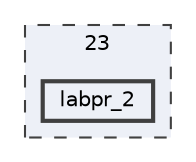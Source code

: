 digraph "D:/23/labpr_2"
{
 // LATEX_PDF_SIZE
  bgcolor="transparent";
  edge [fontname=Helvetica,fontsize=10,labelfontname=Helvetica,labelfontsize=10];
  node [fontname=Helvetica,fontsize=10,shape=box,height=0.2,width=0.4];
  compound=true
  subgraph clusterdir_8669fdc12adef6b05c44b6d06c4dfdc8 {
    graph [ bgcolor="#edf0f7", pencolor="grey25", label="23", fontname=Helvetica,fontsize=10 style="filled,dashed", URL="dir_8669fdc12adef6b05c44b6d06c4dfdc8.html",tooltip=""]
  dir_586a93623cf6f0ec6a4fe39ad4d3200f [label="labpr_2", fillcolor="#edf0f7", color="grey25", style="filled,bold", URL="dir_586a93623cf6f0ec6a4fe39ad4d3200f.html",tooltip=""];
  }
}
